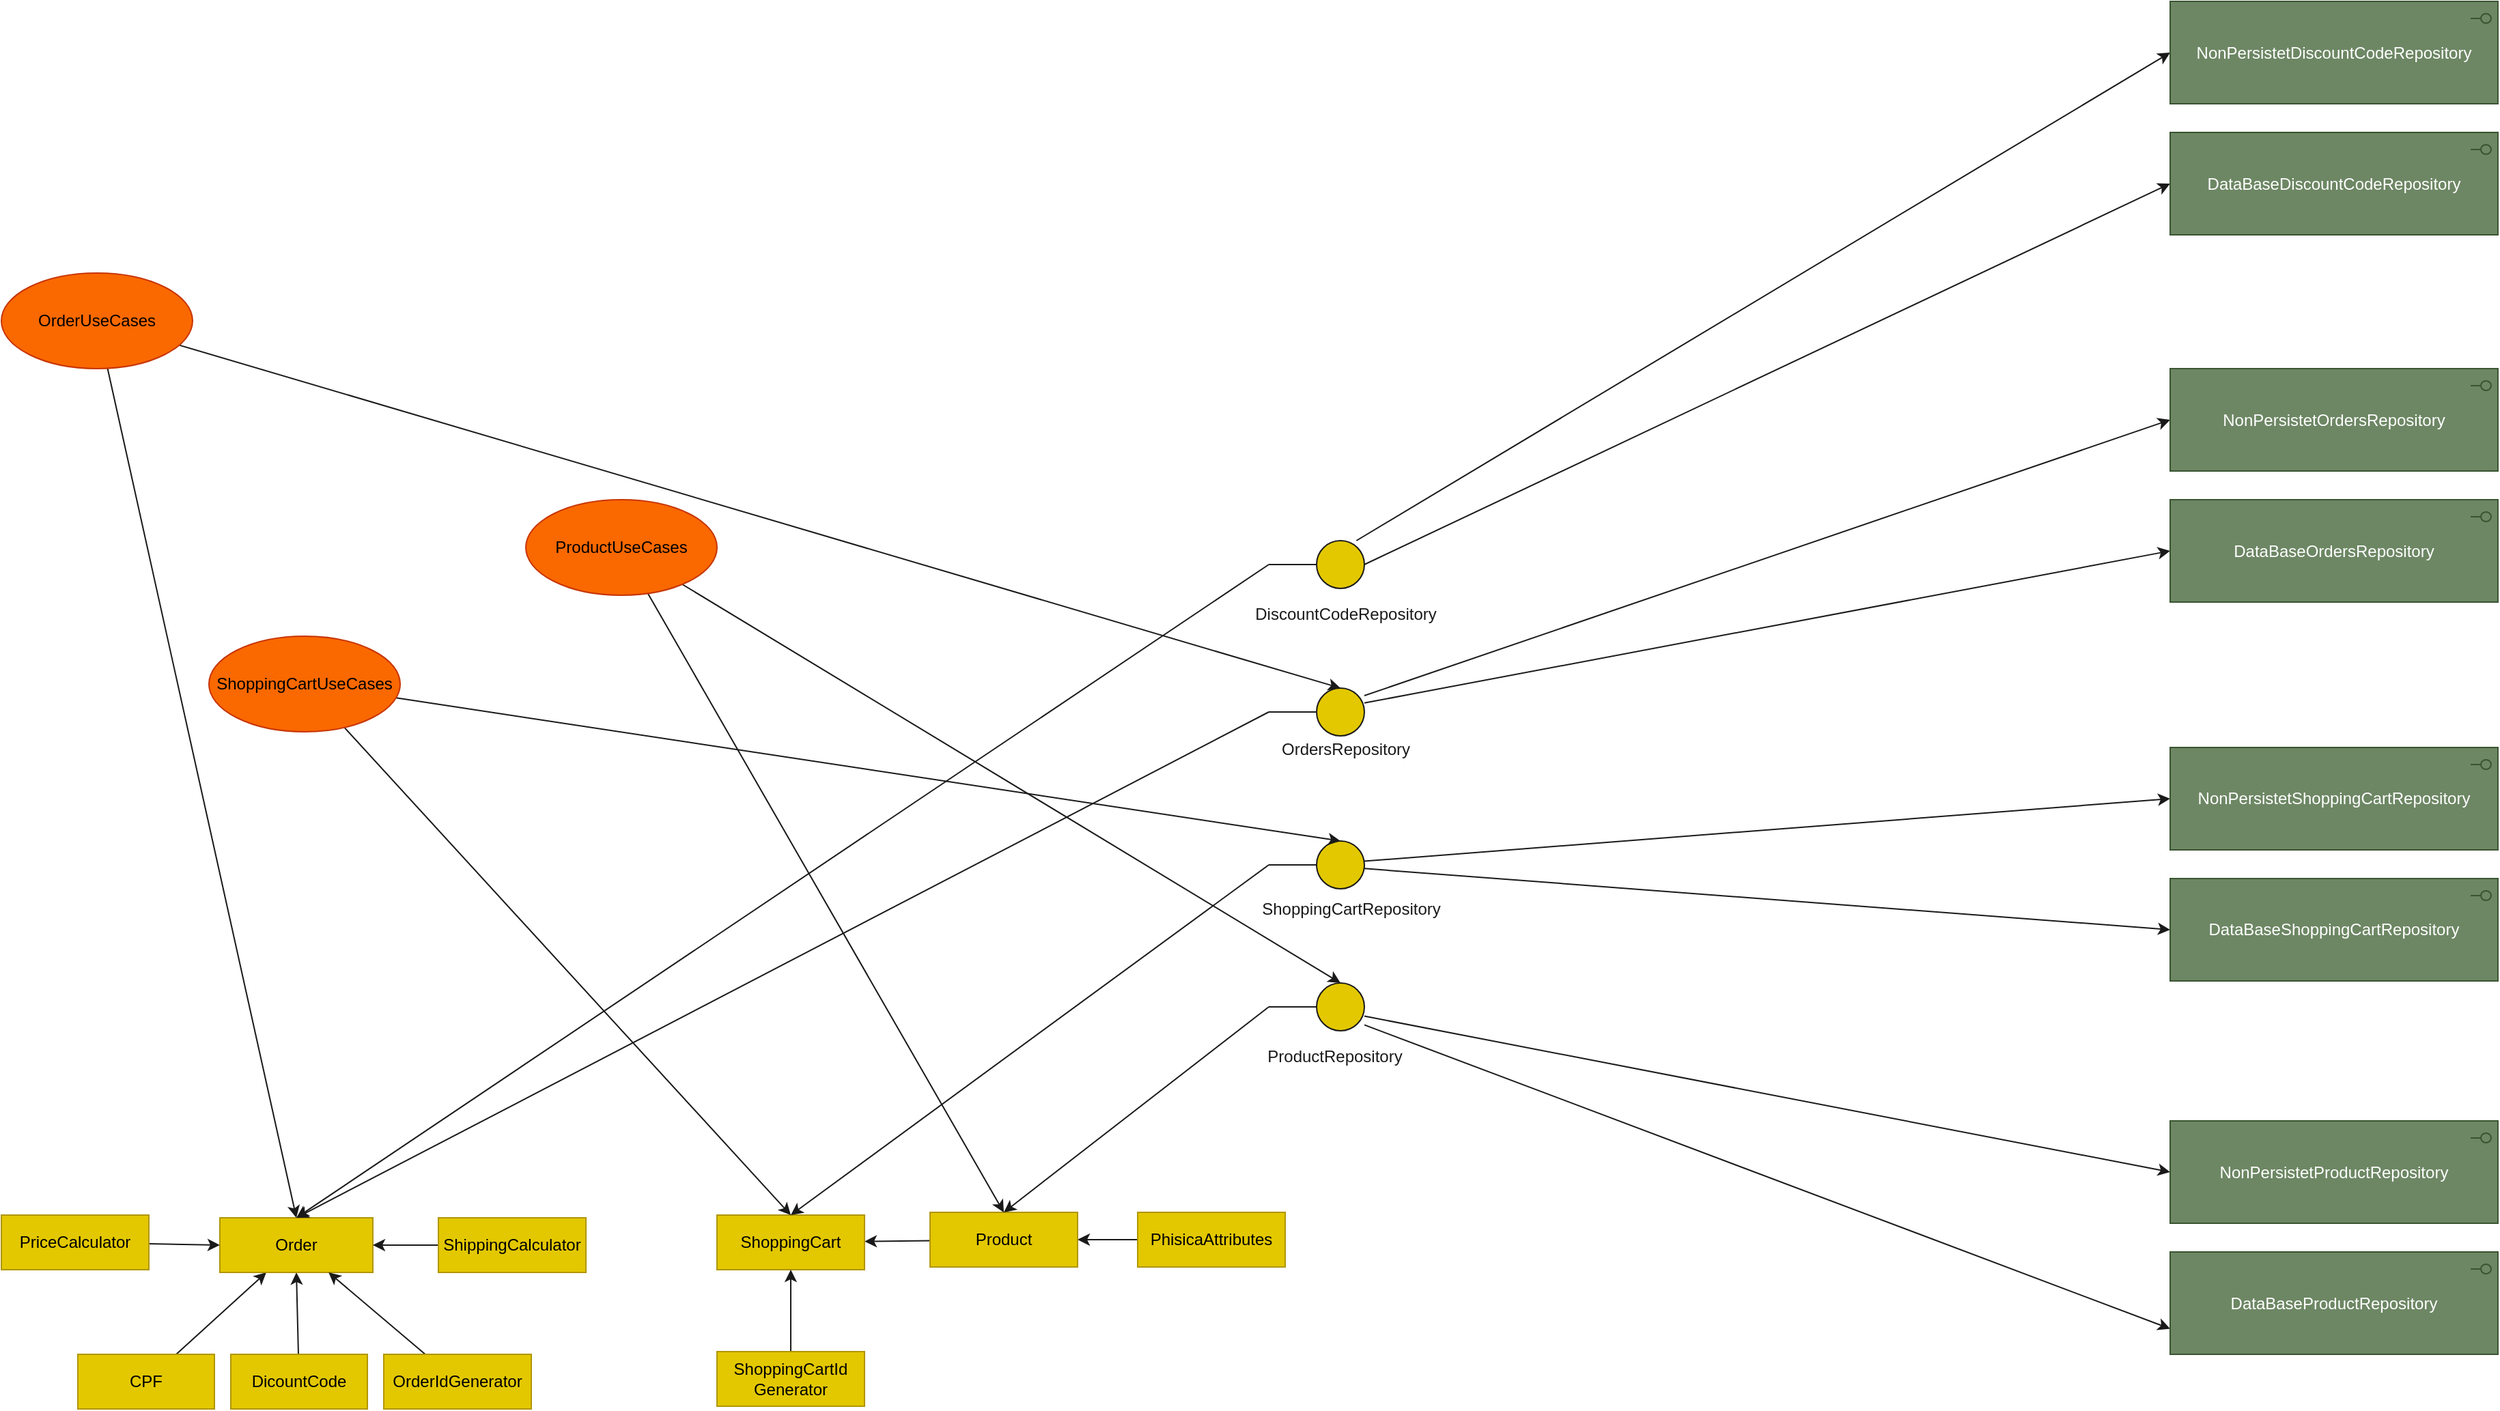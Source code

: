 <mxfile>
    <diagram id="1LMEsfMPQfCeTXIz6R_N" name="Page-1">
        <mxGraphModel dx="3883" dy="2455" grid="1" gridSize="4" guides="1" tooltips="1" connect="1" arrows="1" fold="1" page="0" pageScale="1" pageWidth="850" pageHeight="1100" background="#FFFFFF" math="0" shadow="0">
            <root>
                <mxCell id="0"/>
                <mxCell id="1" parent="0"/>
                <mxCell id="221" style="edgeStyle=none;html=1;entryX=0.5;entryY=1;entryDx=0;entryDy=0;strokeColor=#1A1A1A;" edge="1" parent="1" source="206" target="208">
                    <mxGeometry relative="1" as="geometry"/>
                </mxCell>
                <mxCell id="206" value="DicountCode" style="whiteSpace=wrap;html=1;align=center;fillColor=#e3c800;fontColor=#000000;strokeColor=#B09500;" vertex="1" parent="1">
                    <mxGeometry x="440" y="-44" width="100" height="40" as="geometry"/>
                </mxCell>
                <mxCell id="219" style="edgeStyle=none;html=1;strokeColor=#1A1A1A;" edge="1" parent="1" source="207" target="208">
                    <mxGeometry relative="1" as="geometry"/>
                </mxCell>
                <mxCell id="207" value="CPF" style="whiteSpace=wrap;html=1;align=center;fillColor=#e3c800;fontColor=#000000;strokeColor=#B09500;" vertex="1" parent="1">
                    <mxGeometry x="328" y="-44" width="100" height="40" as="geometry"/>
                </mxCell>
                <mxCell id="208" value="Order" style="whiteSpace=wrap;html=1;align=center;fillColor=#e3c800;fontColor=#000000;strokeColor=#B09500;" vertex="1" parent="1">
                    <mxGeometry x="432" y="-144" width="112" height="40" as="geometry"/>
                </mxCell>
                <mxCell id="222" style="edgeStyle=none;html=1;strokeColor=#1A1A1A;" edge="1" parent="1" source="209" target="208">
                    <mxGeometry relative="1" as="geometry"/>
                </mxCell>
                <mxCell id="209" value="OrderIdGenerator" style="whiteSpace=wrap;html=1;align=center;fillColor=#e3c800;fontColor=#000000;strokeColor=#B09500;direction=west;" vertex="1" parent="1">
                    <mxGeometry x="552" y="-44" width="108" height="40" as="geometry"/>
                </mxCell>
                <mxCell id="225" style="edgeStyle=none;html=1;entryX=1;entryY=0.5;entryDx=0;entryDy=0;strokeColor=#1A1A1A;" edge="1" parent="1" source="210" target="212">
                    <mxGeometry relative="1" as="geometry"/>
                </mxCell>
                <mxCell id="210" value="PhisicaAttributes" style="whiteSpace=wrap;html=1;align=center;fillColor=#e3c800;fontColor=#000000;strokeColor=#B09500;" vertex="1" parent="1">
                    <mxGeometry x="1104" y="-148" width="108" height="40" as="geometry"/>
                </mxCell>
                <mxCell id="232" style="edgeStyle=none;html=1;entryX=0;entryY=0.5;entryDx=0;entryDy=0;strokeColor=#1A1A1A;" edge="1" parent="1" source="211" target="208">
                    <mxGeometry relative="1" as="geometry"/>
                </mxCell>
                <mxCell id="211" value="PriceCalculator" style="whiteSpace=wrap;html=1;align=center;fillColor=#e3c800;fontColor=#000000;strokeColor=#B09500;" vertex="1" parent="1">
                    <mxGeometry x="272" y="-146" width="108" height="40" as="geometry"/>
                </mxCell>
                <mxCell id="224" style="edgeStyle=none;html=1;strokeColor=#1A1A1A;" edge="1" parent="1" source="212" target="214">
                    <mxGeometry relative="1" as="geometry"/>
                </mxCell>
                <mxCell id="212" value="Product" style="whiteSpace=wrap;html=1;align=center;fillColor=#e3c800;fontColor=#000000;strokeColor=#B09500;" vertex="1" parent="1">
                    <mxGeometry x="952" y="-148" width="108" height="40" as="geometry"/>
                </mxCell>
                <mxCell id="229" style="edgeStyle=none;html=1;strokeColor=#1A1A1A;" edge="1" parent="1" source="213" target="208">
                    <mxGeometry relative="1" as="geometry"/>
                </mxCell>
                <mxCell id="213" value="ShippingCalculator" style="whiteSpace=wrap;html=1;align=center;fillColor=#e3c800;fontColor=#000000;strokeColor=#B09500;" vertex="1" parent="1">
                    <mxGeometry x="592" y="-144" width="108" height="40" as="geometry"/>
                </mxCell>
                <mxCell id="214" value="ShoppingCart" style="whiteSpace=wrap;html=1;align=center;fillColor=#e3c800;fontColor=#000000;strokeColor=#B09500;" vertex="1" parent="1">
                    <mxGeometry x="796" y="-146" width="108" height="40" as="geometry"/>
                </mxCell>
                <mxCell id="223" style="edgeStyle=none;html=1;entryX=0.5;entryY=1;entryDx=0;entryDy=0;strokeColor=#1A1A1A;" edge="1" parent="1" source="215" target="214">
                    <mxGeometry relative="1" as="geometry"/>
                </mxCell>
                <mxCell id="215" value="ShoppingCartId&lt;br&gt;Generator" style="whiteSpace=wrap;html=1;align=center;fillColor=#e3c800;fontColor=#000000;strokeColor=#B09500;" vertex="1" parent="1">
                    <mxGeometry x="796" y="-46" width="108" height="40" as="geometry"/>
                </mxCell>
                <mxCell id="244" style="edgeStyle=none;html=1;exitX=0;exitY=0.5;exitDx=0;exitDy=0;exitPerimeter=0;entryX=0.5;entryY=0;entryDx=0;entryDy=0;fontColor=#1A1A1A;strokeColor=#1A1A1A;" edge="1" parent="1" source="233" target="208">
                    <mxGeometry relative="1" as="geometry"/>
                </mxCell>
                <mxCell id="265" style="edgeStyle=none;html=1;entryX=0;entryY=0.5;entryDx=0;entryDy=0;entryPerimeter=0;fontColor=#1A1A1A;strokeColor=#1A1A1A;" edge="1" parent="1" source="233" target="252">
                    <mxGeometry relative="1" as="geometry"/>
                </mxCell>
                <mxCell id="266" style="edgeStyle=none;html=1;exitX=1;exitY=0.5;exitDx=0;exitDy=0;exitPerimeter=0;entryX=0;entryY=0.5;entryDx=0;entryDy=0;entryPerimeter=0;fontColor=#1A1A1A;strokeColor=#1A1A1A;" edge="1" parent="1" source="233" target="255">
                    <mxGeometry relative="1" as="geometry"/>
                </mxCell>
                <mxCell id="233" value="" style="html=1;outlineConnect=0;whiteSpace=wrap;fillColor=#e3c800;shape=mxgraph.archimate3.interface;labelBackgroundColor=#FFFF66;strokeColor=#1A1A1A;fontColor=#000000;" vertex="1" parent="1">
                    <mxGeometry x="1200" y="-640" width="70" height="35" as="geometry"/>
                </mxCell>
                <mxCell id="236" value="DiscountCodeRepository" style="text;html=1;align=center;verticalAlign=middle;resizable=0;points=[];autosize=1;strokeColor=none;fillColor=none;fontColor=#1A1A1A;" vertex="1" parent="1">
                    <mxGeometry x="1180" y="-596" width="152" height="20" as="geometry"/>
                </mxCell>
                <mxCell id="245" style="edgeStyle=none;html=1;exitX=0;exitY=0.5;exitDx=0;exitDy=0;exitPerimeter=0;entryX=0.5;entryY=0;entryDx=0;entryDy=0;fontColor=#1A1A1A;strokeColor=#1A1A1A;" edge="1" parent="1" source="237" target="208">
                    <mxGeometry relative="1" as="geometry"/>
                </mxCell>
                <mxCell id="267" style="edgeStyle=none;html=1;entryX=0;entryY=0.5;entryDx=0;entryDy=0;entryPerimeter=0;fontColor=#1A1A1A;strokeColor=#1A1A1A;" edge="1" parent="1" source="237" target="256">
                    <mxGeometry relative="1" as="geometry"/>
                </mxCell>
                <mxCell id="268" style="edgeStyle=none;html=1;entryX=0;entryY=0.5;entryDx=0;entryDy=0;entryPerimeter=0;fontColor=#1A1A1A;strokeColor=#1A1A1A;" edge="1" parent="1" source="237" target="257">
                    <mxGeometry relative="1" as="geometry">
                        <mxPoint x="1276" y="-524" as="sourcePoint"/>
                    </mxGeometry>
                </mxCell>
                <mxCell id="237" value="" style="html=1;outlineConnect=0;whiteSpace=wrap;fillColor=#e3c800;shape=mxgraph.archimate3.interface;labelBackgroundColor=#FFFF66;strokeColor=#1A1A1A;fontColor=#000000;" vertex="1" parent="1">
                    <mxGeometry x="1200" y="-532" width="70" height="35" as="geometry"/>
                </mxCell>
                <mxCell id="238" value="OrdersRepository" style="text;html=1;align=center;verticalAlign=middle;resizable=0;points=[];autosize=1;strokeColor=none;fillColor=none;fontColor=#1A1A1A;" vertex="1" parent="1">
                    <mxGeometry x="1200" y="-497" width="112" height="20" as="geometry"/>
                </mxCell>
                <mxCell id="249" style="edgeStyle=none;html=1;exitX=0;exitY=0.5;exitDx=0;exitDy=0;exitPerimeter=0;entryX=0.5;entryY=0;entryDx=0;entryDy=0;fontColor=#1A1A1A;strokeColor=#1A1A1A;" edge="1" parent="1" source="239" target="214">
                    <mxGeometry relative="1" as="geometry"/>
                </mxCell>
                <mxCell id="269" style="edgeStyle=none;html=1;entryX=0;entryY=0.5;entryDx=0;entryDy=0;entryPerimeter=0;fontColor=#1A1A1A;strokeColor=#1A1A1A;" edge="1" parent="1" source="239" target="258">
                    <mxGeometry relative="1" as="geometry"/>
                </mxCell>
                <mxCell id="270" style="edgeStyle=none;html=1;entryX=0;entryY=0.5;entryDx=0;entryDy=0;entryPerimeter=0;fontColor=#1A1A1A;strokeColor=#1A1A1A;" edge="1" parent="1" source="239" target="259">
                    <mxGeometry relative="1" as="geometry"/>
                </mxCell>
                <mxCell id="239" value="" style="html=1;outlineConnect=0;whiteSpace=wrap;fillColor=#e3c800;shape=mxgraph.archimate3.interface;labelBackgroundColor=#FFFF66;strokeColor=#1A1A1A;fontColor=#000000;" vertex="1" parent="1">
                    <mxGeometry x="1200" y="-420" width="70" height="35" as="geometry"/>
                </mxCell>
                <mxCell id="240" value="ProductRepository" style="text;html=1;align=center;verticalAlign=middle;resizable=0;points=[];autosize=1;strokeColor=none;fillColor=none;fontColor=#1A1A1A;" vertex="1" parent="1">
                    <mxGeometry x="1188" y="-272" width="120" height="20" as="geometry"/>
                </mxCell>
                <mxCell id="251" style="edgeStyle=none;html=1;exitX=0;exitY=0.5;exitDx=0;exitDy=0;exitPerimeter=0;entryX=0.5;entryY=0;entryDx=0;entryDy=0;fontColor=#1A1A1A;strokeColor=#1A1A1A;" edge="1" parent="1" source="242" target="212">
                    <mxGeometry relative="1" as="geometry"/>
                </mxCell>
                <mxCell id="271" style="edgeStyle=none;html=1;entryX=0;entryY=0.5;entryDx=0;entryDy=0;entryPerimeter=0;fontColor=#1A1A1A;strokeColor=#1A1A1A;" edge="1" parent="1" source="242" target="260">
                    <mxGeometry relative="1" as="geometry"/>
                </mxCell>
                <mxCell id="272" style="edgeStyle=none;html=1;entryX=0;entryY=0.75;entryDx=0;entryDy=0;entryPerimeter=0;fontColor=#1A1A1A;strokeColor=#1A1A1A;" edge="1" parent="1" source="242" target="261">
                    <mxGeometry relative="1" as="geometry"/>
                </mxCell>
                <mxCell id="242" value="" style="html=1;outlineConnect=0;whiteSpace=wrap;fillColor=#e3c800;shape=mxgraph.archimate3.interface;labelBackgroundColor=#FFFF66;strokeColor=#1A1A1A;fontColor=#000000;" vertex="1" parent="1">
                    <mxGeometry x="1200" y="-316" width="70" height="35" as="geometry"/>
                </mxCell>
                <mxCell id="243" value="ShoppingCartRepository" style="text;html=1;align=center;verticalAlign=middle;resizable=0;points=[];autosize=1;strokeColor=none;fillColor=none;fontColor=#1A1A1A;" vertex="1" parent="1">
                    <mxGeometry x="1184" y="-380" width="152" height="20" as="geometry"/>
                </mxCell>
                <mxCell id="252" value="NonPersistetDiscountCodeRepository" style="html=1;outlineConnect=0;whiteSpace=wrap;fillColor=#6d8764;shape=mxgraph.archimate.application;appType=interface;labelBackgroundColor=none;fontColor=#ffffff;strokeColor=#3A5431;" vertex="1" parent="1">
                    <mxGeometry x="1860" y="-1035" width="240" height="75" as="geometry"/>
                </mxCell>
                <mxCell id="255" value="DataBaseDiscountCodeRepository" style="html=1;outlineConnect=0;whiteSpace=wrap;fillColor=#6d8764;shape=mxgraph.archimate.application;appType=interface;labelBackgroundColor=none;fontColor=#ffffff;strokeColor=#3A5431;" vertex="1" parent="1">
                    <mxGeometry x="1860" y="-939" width="240" height="75" as="geometry"/>
                </mxCell>
                <mxCell id="256" value="NonPersistetOrdersRepository" style="html=1;outlineConnect=0;whiteSpace=wrap;fillColor=#6d8764;shape=mxgraph.archimate.application;appType=interface;labelBackgroundColor=none;fontColor=#ffffff;strokeColor=#3A5431;" vertex="1" parent="1">
                    <mxGeometry x="1860" y="-766" width="240" height="75" as="geometry"/>
                </mxCell>
                <mxCell id="257" value="DataBaseOrdersRepository" style="html=1;outlineConnect=0;whiteSpace=wrap;fillColor=#6d8764;shape=mxgraph.archimate.application;appType=interface;labelBackgroundColor=none;fontColor=#ffffff;strokeColor=#3A5431;" vertex="1" parent="1">
                    <mxGeometry x="1860" y="-670" width="240" height="75" as="geometry"/>
                </mxCell>
                <mxCell id="258" value="NonPersistetShoppingCartRepository" style="html=1;outlineConnect=0;whiteSpace=wrap;fillColor=#6d8764;shape=mxgraph.archimate.application;appType=interface;labelBackgroundColor=none;fontColor=#ffffff;strokeColor=#3A5431;" vertex="1" parent="1">
                    <mxGeometry x="1860" y="-488.5" width="240" height="75" as="geometry"/>
                </mxCell>
                <mxCell id="259" value="DataBaseShoppingCartRepository" style="html=1;outlineConnect=0;whiteSpace=wrap;fillColor=#6d8764;shape=mxgraph.archimate.application;appType=interface;labelBackgroundColor=none;fontColor=#ffffff;strokeColor=#3A5431;" vertex="1" parent="1">
                    <mxGeometry x="1860" y="-392.5" width="240" height="75" as="geometry"/>
                </mxCell>
                <mxCell id="260" value="NonPersistetProductRepository" style="html=1;outlineConnect=0;whiteSpace=wrap;fillColor=#6d8764;shape=mxgraph.archimate.application;appType=interface;labelBackgroundColor=none;fontColor=#ffffff;strokeColor=#3A5431;" vertex="1" parent="1">
                    <mxGeometry x="1860" y="-215" width="240" height="75" as="geometry"/>
                </mxCell>
                <mxCell id="261" value="DataBaseProductRepository" style="html=1;outlineConnect=0;whiteSpace=wrap;fillColor=#6d8764;shape=mxgraph.archimate.application;appType=interface;labelBackgroundColor=none;fontColor=#ffffff;strokeColor=#3A5431;" vertex="1" parent="1">
                    <mxGeometry x="1860" y="-119" width="240" height="75" as="geometry"/>
                </mxCell>
                <mxCell id="276" style="edgeStyle=none;html=1;entryX=0.5;entryY=0;entryDx=0;entryDy=0;fontColor=#1A1A1A;strokeColor=#1A1A1A;" edge="1" parent="1" source="275" target="208">
                    <mxGeometry relative="1" as="geometry"/>
                </mxCell>
                <mxCell id="283" style="edgeStyle=none;html=1;entryX=0.75;entryY=0;entryDx=0;entryDy=0;entryPerimeter=0;fontColor=#1A1A1A;strokeColor=#1A1A1A;" edge="1" parent="1" source="275" target="237">
                    <mxGeometry relative="1" as="geometry"/>
                </mxCell>
                <mxCell id="275" value="OrderUseCases" style="ellipse;whiteSpace=wrap;html=1;labelBackgroundColor=none;fontColor=#000000;strokeColor=#C73500;fillColor=#fa6800;" vertex="1" parent="1">
                    <mxGeometry x="272" y="-836" width="140" height="70" as="geometry"/>
                </mxCell>
                <mxCell id="280" style="edgeStyle=none;html=1;entryX=0.5;entryY=0;entryDx=0;entryDy=0;fontColor=#1A1A1A;strokeColor=#1A1A1A;" edge="1" parent="1" source="277" target="212">
                    <mxGeometry relative="1" as="geometry"/>
                </mxCell>
                <mxCell id="281" style="edgeStyle=none;html=1;entryX=0.75;entryY=0;entryDx=0;entryDy=0;entryPerimeter=0;fontColor=#1A1A1A;strokeColor=#1A1A1A;" edge="1" parent="1" source="277" target="242">
                    <mxGeometry relative="1" as="geometry"/>
                </mxCell>
                <mxCell id="277" value="ProductUseCases" style="ellipse;whiteSpace=wrap;html=1;labelBackgroundColor=none;fontColor=#000000;strokeColor=#C73500;fillColor=#fa6800;" vertex="1" parent="1">
                    <mxGeometry x="656" y="-670" width="140" height="70" as="geometry"/>
                </mxCell>
                <mxCell id="279" style="edgeStyle=none;html=1;entryX=0.5;entryY=0;entryDx=0;entryDy=0;fontColor=#1A1A1A;strokeColor=#1A1A1A;" edge="1" parent="1" source="278" target="214">
                    <mxGeometry relative="1" as="geometry"/>
                </mxCell>
                <mxCell id="282" style="edgeStyle=none;html=1;entryX=0.75;entryY=0;entryDx=0;entryDy=0;entryPerimeter=0;fontColor=#1A1A1A;strokeColor=#1A1A1A;" edge="1" parent="1" source="278" target="239">
                    <mxGeometry relative="1" as="geometry"/>
                </mxCell>
                <mxCell id="278" value="ShoppingCartUseCases" style="ellipse;whiteSpace=wrap;html=1;labelBackgroundColor=none;fontColor=#000000;strokeColor=#C73500;fillColor=#fa6800;" vertex="1" parent="1">
                    <mxGeometry x="424" y="-570" width="140" height="70" as="geometry"/>
                </mxCell>
            </root>
        </mxGraphModel>
    </diagram>
</mxfile>